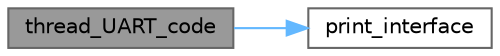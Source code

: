 digraph "thread_UART_code"
{
 // LATEX_PDF_SIZE
  bgcolor="transparent";
  edge [fontname=Helvetica,fontsize=10,labelfontname=Helvetica,labelfontsize=10];
  node [fontname=Helvetica,fontsize=10,shape=box,height=0.2,width=0.4];
  rankdir="LR";
  Node1 [label="thread_UART_code",height=0.2,width=0.4,color="gray40", fillcolor="grey60", style="filled", fontcolor="black",tooltip="Thread code implementation for UART."];
  Node1 -> Node2 [color="steelblue1",style="solid"];
  Node2 [label="print_interface",height=0.2,width=0.4,color="grey40", fillcolor="white", style="filled",URL="$uart_8c.html#a75698c802dc6aecd54b04d3b95fcec92",tooltip="Prints the interface information."];
}
